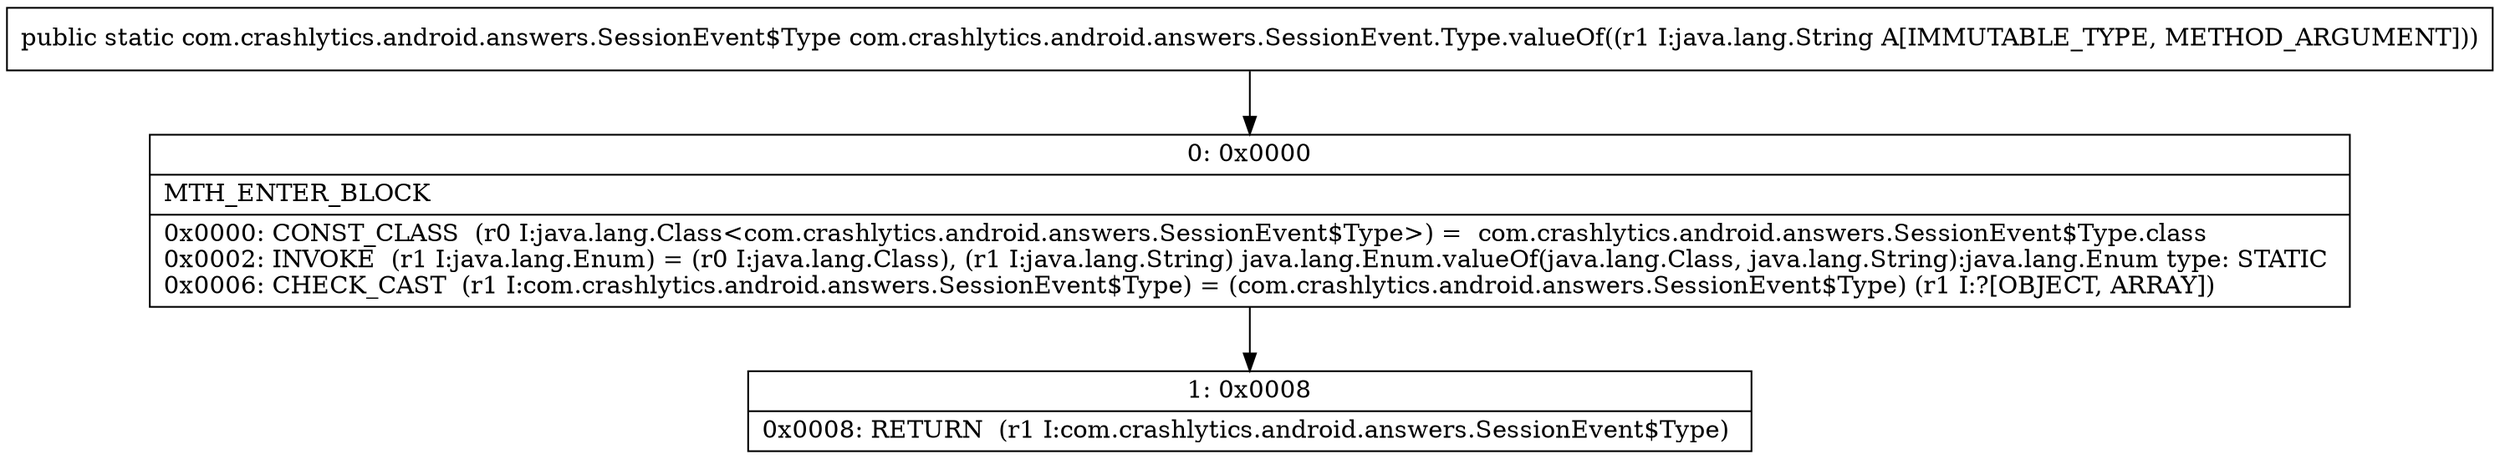 digraph "CFG forcom.crashlytics.android.answers.SessionEvent.Type.valueOf(Ljava\/lang\/String;)Lcom\/crashlytics\/android\/answers\/SessionEvent$Type;" {
Node_0 [shape=record,label="{0\:\ 0x0000|MTH_ENTER_BLOCK\l|0x0000: CONST_CLASS  (r0 I:java.lang.Class\<com.crashlytics.android.answers.SessionEvent$Type\>) =  com.crashlytics.android.answers.SessionEvent$Type.class \l0x0002: INVOKE  (r1 I:java.lang.Enum) = (r0 I:java.lang.Class), (r1 I:java.lang.String) java.lang.Enum.valueOf(java.lang.Class, java.lang.String):java.lang.Enum type: STATIC \l0x0006: CHECK_CAST  (r1 I:com.crashlytics.android.answers.SessionEvent$Type) = (com.crashlytics.android.answers.SessionEvent$Type) (r1 I:?[OBJECT, ARRAY]) \l}"];
Node_1 [shape=record,label="{1\:\ 0x0008|0x0008: RETURN  (r1 I:com.crashlytics.android.answers.SessionEvent$Type) \l}"];
MethodNode[shape=record,label="{public static com.crashlytics.android.answers.SessionEvent$Type com.crashlytics.android.answers.SessionEvent.Type.valueOf((r1 I:java.lang.String A[IMMUTABLE_TYPE, METHOD_ARGUMENT])) }"];
MethodNode -> Node_0;
Node_0 -> Node_1;
}

